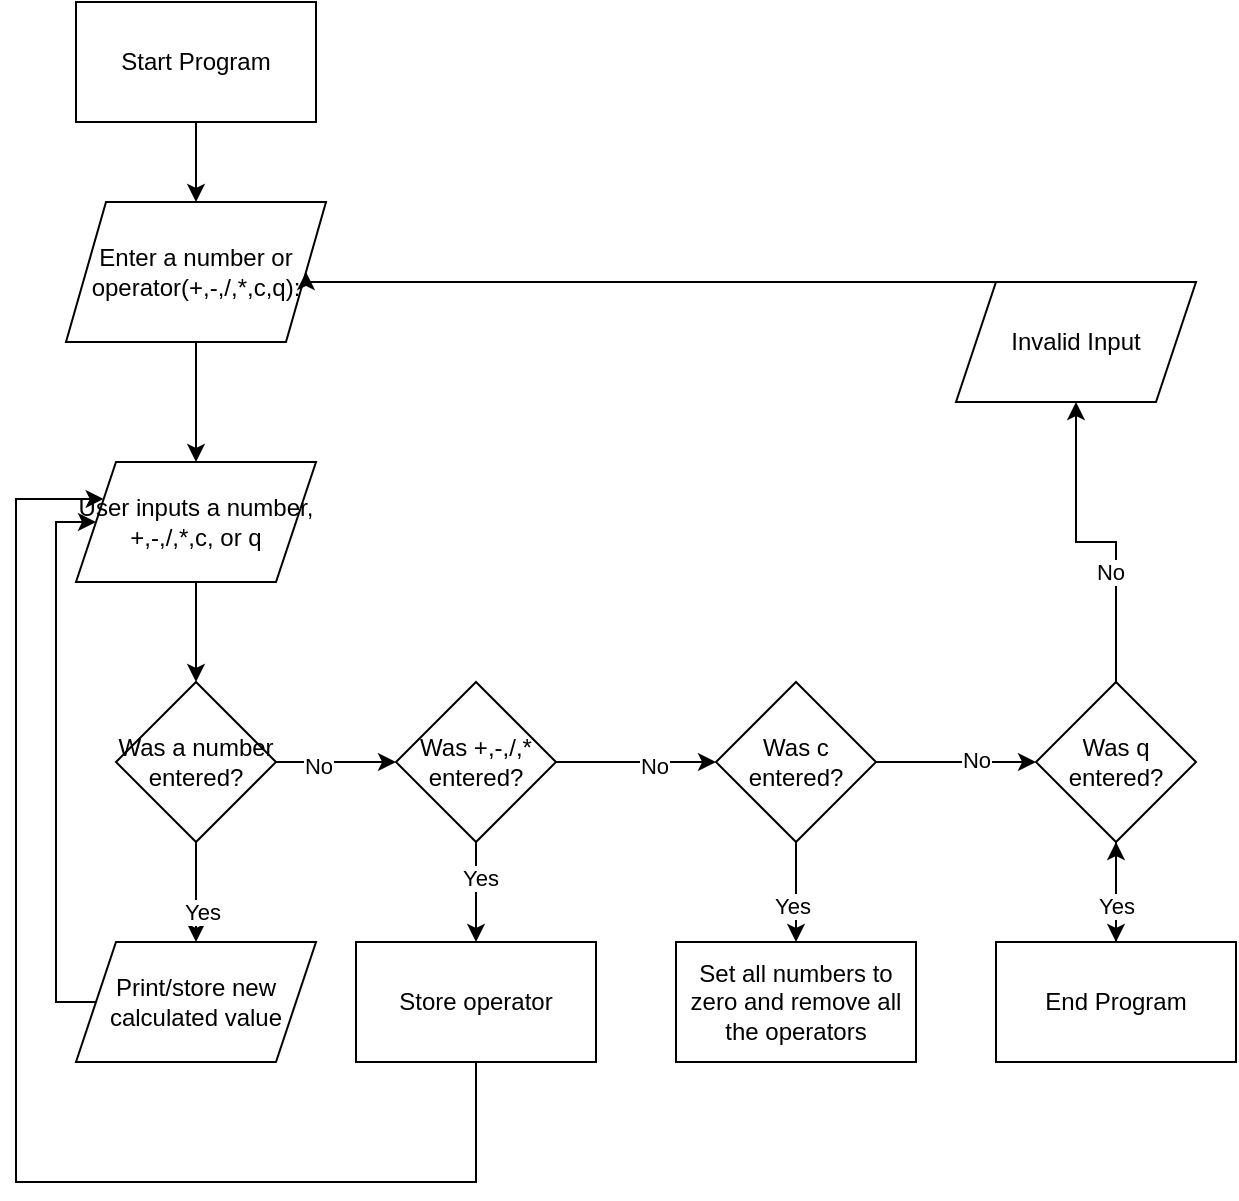 <mxfile version="15.4.3" type="github">
  <diagram id="rLk-gtFSgtmYK-0GjK33" name="Page-1">
    <mxGraphModel dx="1038" dy="579" grid="1" gridSize="10" guides="1" tooltips="1" connect="1" arrows="1" fold="1" page="1" pageScale="1" pageWidth="850" pageHeight="1100" math="0" shadow="0">
      <root>
        <mxCell id="0" />
        <mxCell id="1" parent="0" />
        <mxCell id="7riqEfZUTYiXbHlIuG7F-3" style="edgeStyle=orthogonalEdgeStyle;rounded=0;orthogonalLoop=1;jettySize=auto;html=1;entryX=0.5;entryY=0;entryDx=0;entryDy=0;" edge="1" parent="1" source="7riqEfZUTYiXbHlIuG7F-1" target="7riqEfZUTYiXbHlIuG7F-2">
          <mxGeometry relative="1" as="geometry" />
        </mxCell>
        <mxCell id="7riqEfZUTYiXbHlIuG7F-1" value="Start Program" style="rounded=0;whiteSpace=wrap;html=1;" vertex="1" parent="1">
          <mxGeometry x="50" width="120" height="60" as="geometry" />
        </mxCell>
        <mxCell id="7riqEfZUTYiXbHlIuG7F-5" style="edgeStyle=orthogonalEdgeStyle;rounded=0;orthogonalLoop=1;jettySize=auto;html=1;entryX=0.5;entryY=0;entryDx=0;entryDy=0;" edge="1" parent="1" source="7riqEfZUTYiXbHlIuG7F-2" target="7riqEfZUTYiXbHlIuG7F-4">
          <mxGeometry relative="1" as="geometry" />
        </mxCell>
        <mxCell id="7riqEfZUTYiXbHlIuG7F-2" value="Enter a number or operator(+,-,/,*,c,q):" style="shape=parallelogram;perimeter=parallelogramPerimeter;whiteSpace=wrap;html=1;fixedSize=1;" vertex="1" parent="1">
          <mxGeometry x="45" y="100" width="130" height="70" as="geometry" />
        </mxCell>
        <mxCell id="7riqEfZUTYiXbHlIuG7F-10" style="edgeStyle=orthogonalEdgeStyle;rounded=0;orthogonalLoop=1;jettySize=auto;html=1;entryX=0.5;entryY=0;entryDx=0;entryDy=0;" edge="1" parent="1" source="7riqEfZUTYiXbHlIuG7F-4" target="7riqEfZUTYiXbHlIuG7F-6">
          <mxGeometry relative="1" as="geometry" />
        </mxCell>
        <mxCell id="7riqEfZUTYiXbHlIuG7F-4" value="User inputs a number, +,-,/,*,c, or q" style="shape=parallelogram;perimeter=parallelogramPerimeter;whiteSpace=wrap;html=1;fixedSize=1;" vertex="1" parent="1">
          <mxGeometry x="50" y="230" width="120" height="60" as="geometry" />
        </mxCell>
        <mxCell id="7riqEfZUTYiXbHlIuG7F-8" value="" style="edgeStyle=orthogonalEdgeStyle;rounded=0;orthogonalLoop=1;jettySize=auto;html=1;" edge="1" parent="1" source="7riqEfZUTYiXbHlIuG7F-6" target="7riqEfZUTYiXbHlIuG7F-7">
          <mxGeometry relative="1" as="geometry" />
        </mxCell>
        <mxCell id="7riqEfZUTYiXbHlIuG7F-9" value="No" style="edgeLabel;html=1;align=center;verticalAlign=middle;resizable=0;points=[];" vertex="1" connectable="0" parent="7riqEfZUTYiXbHlIuG7F-8">
          <mxGeometry x="-0.304" y="-2" relative="1" as="geometry">
            <mxPoint as="offset" />
          </mxGeometry>
        </mxCell>
        <mxCell id="7riqEfZUTYiXbHlIuG7F-36" style="edgeStyle=orthogonalEdgeStyle;rounded=0;orthogonalLoop=1;jettySize=auto;html=1;" edge="1" parent="1" source="7riqEfZUTYiXbHlIuG7F-6">
          <mxGeometry relative="1" as="geometry">
            <mxPoint x="110" y="470" as="targetPoint" />
          </mxGeometry>
        </mxCell>
        <mxCell id="7riqEfZUTYiXbHlIuG7F-37" value="Yes" style="edgeLabel;html=1;align=center;verticalAlign=middle;resizable=0;points=[];" vertex="1" connectable="0" parent="7riqEfZUTYiXbHlIuG7F-36">
          <mxGeometry x="0.396" y="2" relative="1" as="geometry">
            <mxPoint as="offset" />
          </mxGeometry>
        </mxCell>
        <mxCell id="7riqEfZUTYiXbHlIuG7F-6" value="Was a number entered?" style="rhombus;whiteSpace=wrap;html=1;" vertex="1" parent="1">
          <mxGeometry x="70" y="340" width="80" height="80" as="geometry" />
        </mxCell>
        <mxCell id="7riqEfZUTYiXbHlIuG7F-13" style="edgeStyle=orthogonalEdgeStyle;rounded=0;orthogonalLoop=1;jettySize=auto;html=1;" edge="1" parent="1" source="7riqEfZUTYiXbHlIuG7F-7">
          <mxGeometry relative="1" as="geometry">
            <mxPoint x="370" y="380" as="targetPoint" />
          </mxGeometry>
        </mxCell>
        <mxCell id="7riqEfZUTYiXbHlIuG7F-14" value="No" style="edgeLabel;html=1;align=center;verticalAlign=middle;resizable=0;points=[];" vertex="1" connectable="0" parent="7riqEfZUTYiXbHlIuG7F-13">
          <mxGeometry x="0.22" y="-1" relative="1" as="geometry">
            <mxPoint as="offset" />
          </mxGeometry>
        </mxCell>
        <mxCell id="7riqEfZUTYiXbHlIuG7F-19" value="" style="edgeStyle=orthogonalEdgeStyle;rounded=0;orthogonalLoop=1;jettySize=auto;html=1;" edge="1" parent="1" source="7riqEfZUTYiXbHlIuG7F-7" target="7riqEfZUTYiXbHlIuG7F-18">
          <mxGeometry relative="1" as="geometry" />
        </mxCell>
        <mxCell id="7riqEfZUTYiXbHlIuG7F-20" value="Yes" style="edgeLabel;html=1;align=center;verticalAlign=middle;resizable=0;points=[];" vertex="1" connectable="0" parent="7riqEfZUTYiXbHlIuG7F-19">
          <mxGeometry x="-0.293" y="2" relative="1" as="geometry">
            <mxPoint as="offset" />
          </mxGeometry>
        </mxCell>
        <mxCell id="7riqEfZUTYiXbHlIuG7F-7" value="Was +,-,/,* entered?" style="rhombus;whiteSpace=wrap;html=1;" vertex="1" parent="1">
          <mxGeometry x="210" y="340" width="80" height="80" as="geometry" />
        </mxCell>
        <mxCell id="7riqEfZUTYiXbHlIuG7F-16" style="edgeStyle=orthogonalEdgeStyle;rounded=0;orthogonalLoop=1;jettySize=auto;html=1;entryX=1;entryY=0.5;entryDx=0;entryDy=0;" edge="1" parent="1" source="7riqEfZUTYiXbHlIuG7F-15" target="7riqEfZUTYiXbHlIuG7F-2">
          <mxGeometry relative="1" as="geometry">
            <Array as="points">
              <mxPoint x="420" y="140" />
              <mxPoint x="165" y="140" />
            </Array>
          </mxGeometry>
        </mxCell>
        <mxCell id="7riqEfZUTYiXbHlIuG7F-15" value="Invalid Input" style="shape=parallelogram;perimeter=parallelogramPerimeter;whiteSpace=wrap;html=1;fixedSize=1;" vertex="1" parent="1">
          <mxGeometry x="490" y="140" width="120" height="60" as="geometry" />
        </mxCell>
        <mxCell id="7riqEfZUTYiXbHlIuG7F-42" style="edgeStyle=orthogonalEdgeStyle;rounded=0;orthogonalLoop=1;jettySize=auto;html=1;entryX=0;entryY=0.5;entryDx=0;entryDy=0;" edge="1" parent="1" source="7riqEfZUTYiXbHlIuG7F-17" target="7riqEfZUTYiXbHlIuG7F-4">
          <mxGeometry relative="1" as="geometry">
            <Array as="points">
              <mxPoint x="40" y="500" />
              <mxPoint x="40" y="260" />
            </Array>
          </mxGeometry>
        </mxCell>
        <mxCell id="7riqEfZUTYiXbHlIuG7F-17" value="Print/store new calculated value" style="shape=parallelogram;perimeter=parallelogramPerimeter;whiteSpace=wrap;html=1;fixedSize=1;" vertex="1" parent="1">
          <mxGeometry x="50" y="470" width="120" height="60" as="geometry" />
        </mxCell>
        <mxCell id="7riqEfZUTYiXbHlIuG7F-41" style="edgeStyle=orthogonalEdgeStyle;rounded=0;orthogonalLoop=1;jettySize=auto;html=1;entryX=0;entryY=0.25;entryDx=0;entryDy=0;" edge="1" parent="1" source="7riqEfZUTYiXbHlIuG7F-18" target="7riqEfZUTYiXbHlIuG7F-4">
          <mxGeometry relative="1" as="geometry">
            <Array as="points">
              <mxPoint x="250" y="590" />
              <mxPoint x="20" y="590" />
              <mxPoint x="20" y="249" />
            </Array>
          </mxGeometry>
        </mxCell>
        <mxCell id="7riqEfZUTYiXbHlIuG7F-18" value="Store operator" style="whiteSpace=wrap;html=1;" vertex="1" parent="1">
          <mxGeometry x="190" y="470" width="120" height="60" as="geometry" />
        </mxCell>
        <mxCell id="7riqEfZUTYiXbHlIuG7F-23" value="" style="edgeStyle=orthogonalEdgeStyle;rounded=0;orthogonalLoop=1;jettySize=auto;html=1;" edge="1" parent="1" source="7riqEfZUTYiXbHlIuG7F-21" target="7riqEfZUTYiXbHlIuG7F-22">
          <mxGeometry relative="1" as="geometry" />
        </mxCell>
        <mxCell id="7riqEfZUTYiXbHlIuG7F-30" value="No" style="edgeLabel;html=1;align=center;verticalAlign=middle;resizable=0;points=[];" vertex="1" connectable="0" parent="7riqEfZUTYiXbHlIuG7F-23">
          <mxGeometry x="0.245" y="1" relative="1" as="geometry">
            <mxPoint as="offset" />
          </mxGeometry>
        </mxCell>
        <mxCell id="7riqEfZUTYiXbHlIuG7F-32" value="" style="edgeStyle=orthogonalEdgeStyle;rounded=0;orthogonalLoop=1;jettySize=auto;html=1;" edge="1" parent="1" source="7riqEfZUTYiXbHlIuG7F-21" target="7riqEfZUTYiXbHlIuG7F-31">
          <mxGeometry relative="1" as="geometry" />
        </mxCell>
        <mxCell id="7riqEfZUTYiXbHlIuG7F-33" value="Yes" style="edgeLabel;html=1;align=center;verticalAlign=middle;resizable=0;points=[];" vertex="1" connectable="0" parent="7riqEfZUTYiXbHlIuG7F-32">
          <mxGeometry x="0.258" y="-2" relative="1" as="geometry">
            <mxPoint as="offset" />
          </mxGeometry>
        </mxCell>
        <mxCell id="7riqEfZUTYiXbHlIuG7F-21" value="Was c entered?" style="rhombus;whiteSpace=wrap;html=1;" vertex="1" parent="1">
          <mxGeometry x="370" y="340" width="80" height="80" as="geometry" />
        </mxCell>
        <mxCell id="7riqEfZUTYiXbHlIuG7F-24" style="edgeStyle=orthogonalEdgeStyle;rounded=0;orthogonalLoop=1;jettySize=auto;html=1;entryX=0.5;entryY=1;entryDx=0;entryDy=0;" edge="1" parent="1" source="7riqEfZUTYiXbHlIuG7F-22" target="7riqEfZUTYiXbHlIuG7F-15">
          <mxGeometry relative="1" as="geometry" />
        </mxCell>
        <mxCell id="7riqEfZUTYiXbHlIuG7F-25" value="No" style="edgeLabel;html=1;align=center;verticalAlign=middle;resizable=0;points=[];" vertex="1" connectable="0" parent="7riqEfZUTYiXbHlIuG7F-24">
          <mxGeometry x="-0.312" y="3" relative="1" as="geometry">
            <mxPoint as="offset" />
          </mxGeometry>
        </mxCell>
        <mxCell id="7riqEfZUTYiXbHlIuG7F-27" value="" style="edgeStyle=orthogonalEdgeStyle;rounded=0;orthogonalLoop=1;jettySize=auto;html=1;" edge="1" parent="1" source="7riqEfZUTYiXbHlIuG7F-22" target="7riqEfZUTYiXbHlIuG7F-26">
          <mxGeometry relative="1" as="geometry" />
        </mxCell>
        <mxCell id="7riqEfZUTYiXbHlIuG7F-22" value="Was q entered?" style="rhombus;whiteSpace=wrap;html=1;" vertex="1" parent="1">
          <mxGeometry x="530" y="340" width="80" height="80" as="geometry" />
        </mxCell>
        <mxCell id="7riqEfZUTYiXbHlIuG7F-28" value="" style="edgeStyle=orthogonalEdgeStyle;rounded=0;orthogonalLoop=1;jettySize=auto;html=1;" edge="1" parent="1" source="7riqEfZUTYiXbHlIuG7F-26" target="7riqEfZUTYiXbHlIuG7F-22">
          <mxGeometry relative="1" as="geometry" />
        </mxCell>
        <mxCell id="7riqEfZUTYiXbHlIuG7F-29" value="Yes" style="edgeLabel;html=1;align=center;verticalAlign=middle;resizable=0;points=[];" vertex="1" connectable="0" parent="7riqEfZUTYiXbHlIuG7F-28">
          <mxGeometry x="-0.267" relative="1" as="geometry">
            <mxPoint as="offset" />
          </mxGeometry>
        </mxCell>
        <mxCell id="7riqEfZUTYiXbHlIuG7F-26" value="End Program" style="whiteSpace=wrap;html=1;" vertex="1" parent="1">
          <mxGeometry x="510" y="470" width="120" height="60" as="geometry" />
        </mxCell>
        <mxCell id="7riqEfZUTYiXbHlIuG7F-31" value="Set all numbers to zero and remove all the operators" style="whiteSpace=wrap;html=1;" vertex="1" parent="1">
          <mxGeometry x="350" y="470" width="120" height="60" as="geometry" />
        </mxCell>
      </root>
    </mxGraphModel>
  </diagram>
</mxfile>
